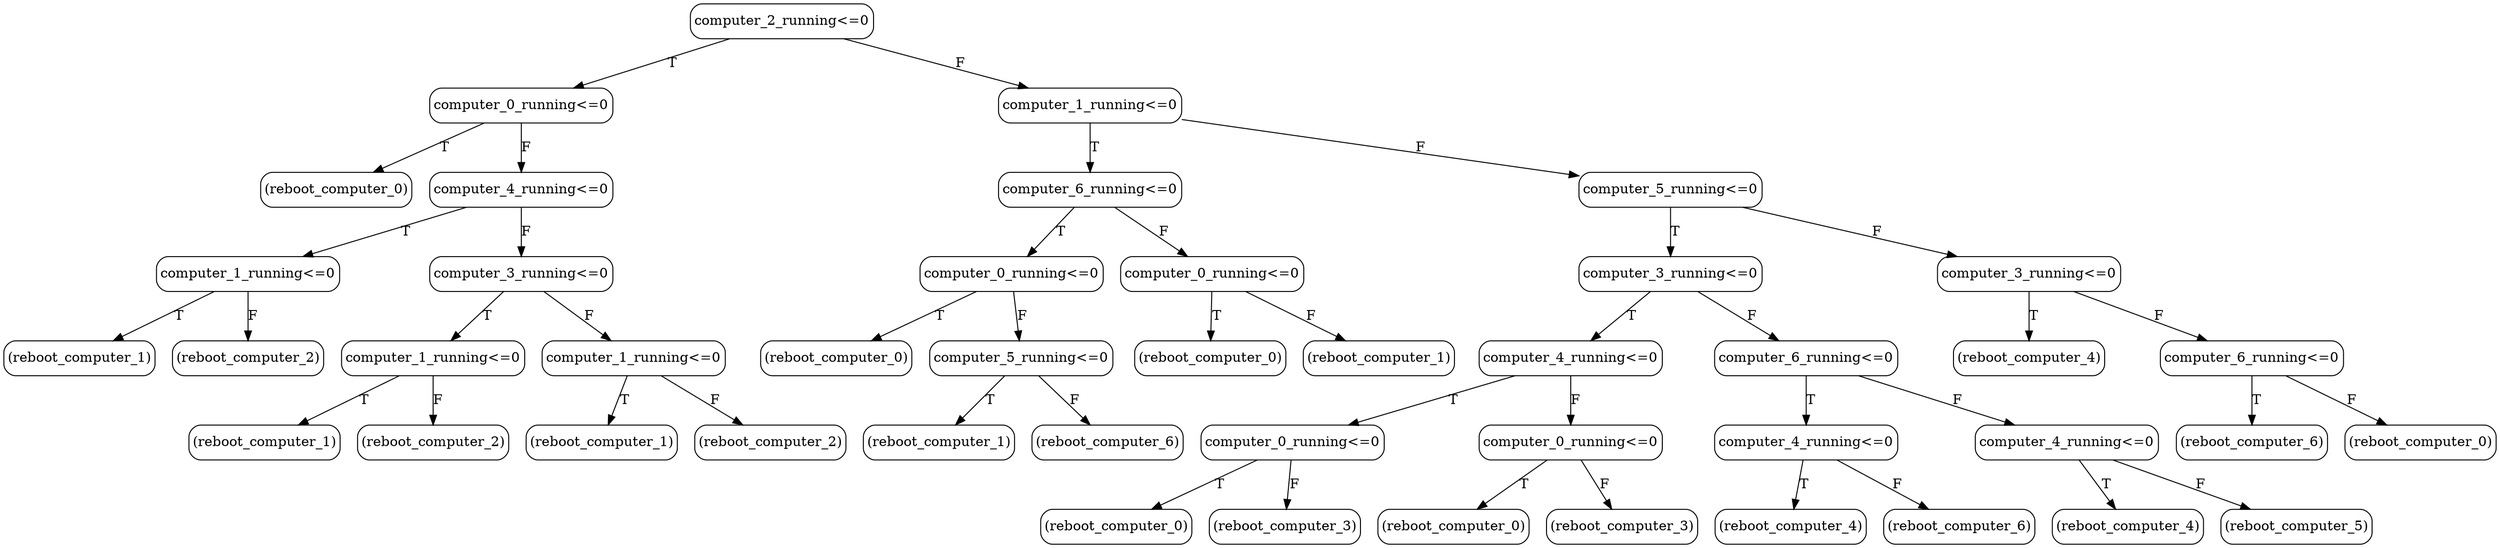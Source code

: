 // decision tree
digraph {
	2 [label="(reboot_computer_0)" margin="0.05,0.05" shape=box style=rounded]
	35 [label="(reboot_computer_1)" margin="0.05,0.05" shape=box style=rounded]
	42 [label="(reboot_computer_2)" margin="0.05,0.05" shape=box style=rounded]
	34 [label="computer_1_running<=0" margin="0.05,0.05" shape=box style=rounded]
	34 -> 35 [label=T]
	34 -> 42 [label=F]
	51 [label="(reboot_computer_1)" margin="0.05,0.05" shape=box style=rounded]
	54 [label="(reboot_computer_2)" margin="0.05,0.05" shape=box style=rounded]
	50 [label="computer_1_running<=0" margin="0.05,0.05" shape=box style=rounded]
	50 -> 51 [label=T]
	50 -> 54 [label=F]
	58 [label="(reboot_computer_1)" margin="0.05,0.05" shape=box style=rounded]
	61 [label="(reboot_computer_2)" margin="0.05,0.05" shape=box style=rounded]
	57 [label="computer_1_running<=0" margin="0.05,0.05" shape=box style=rounded]
	57 -> 58 [label=T]
	57 -> 61 [label=F]
	49 [label="computer_3_running<=0" margin="0.05,0.05" shape=box style=rounded]
	49 -> 50 [label=T]
	49 -> 57 [label=F]
	33 [label="computer_4_running<=0" margin="0.05,0.05" shape=box style=rounded]
	33 -> 34 [label=T]
	33 -> 49 [label=F]
	1 [label="computer_0_running<=0" margin="0.05,0.05" shape=box style=rounded]
	1 -> 2 [label=T]
	1 -> 33 [label=F]
	67 [label="(reboot_computer_0)" margin="0.05,0.05" shape=box style=rounded]
	79 [label="(reboot_computer_1)" margin="0.05,0.05" shape=box style=rounded]
	80 [label="(reboot_computer_6)" margin="0.05,0.05" shape=box style=rounded]
	74 [label="computer_5_running<=0" margin="0.05,0.05" shape=box style=rounded]
	74 -> 79 [label=T]
	74 -> 80 [label=F]
	66 [label="computer_0_running<=0" margin="0.05,0.05" shape=box style=rounded]
	66 -> 67 [label=T]
	66 -> 74 [label=F]
	82 [label="(reboot_computer_0)" margin="0.05,0.05" shape=box style=rounded]
	89 [label="(reboot_computer_1)" margin="0.05,0.05" shape=box style=rounded]
	81 [label="computer_0_running<=0" margin="0.05,0.05" shape=box style=rounded]
	81 -> 82 [label=T]
	81 -> 89 [label=F]
	65 [label="computer_6_running<=0" margin="0.05,0.05" shape=box style=rounded]
	65 -> 66 [label=T]
	65 -> 81 [label=F]
	100 [label="(reboot_computer_0)" margin="0.05,0.05" shape=box style=rounded]
	101 [label="(reboot_computer_3)" margin="0.05,0.05" shape=box style=rounded]
	99 [label="computer_0_running<=0" margin="0.05,0.05" shape=box style=rounded]
	99 -> 100 [label=T]
	99 -> 101 [label=F]
	103 [label="(reboot_computer_0)" margin="0.05,0.05" shape=box style=rounded]
	104 [label="(reboot_computer_3)" margin="0.05,0.05" shape=box style=rounded]
	102 [label="computer_0_running<=0" margin="0.05,0.05" shape=box style=rounded]
	102 -> 103 [label=T]
	102 -> 104 [label=F]
	98 [label="computer_4_running<=0" margin="0.05,0.05" shape=box style=rounded]
	98 -> 99 [label=T]
	98 -> 102 [label=F]
	107 [label="(reboot_computer_4)" margin="0.05,0.05" shape=box style=rounded]
	108 [label="(reboot_computer_6)" margin="0.05,0.05" shape=box style=rounded]
	106 [label="computer_4_running<=0" margin="0.05,0.05" shape=box style=rounded]
	106 -> 107 [label=T]
	106 -> 108 [label=F]
	110 [label="(reboot_computer_4)" margin="0.05,0.05" shape=box style=rounded]
	111 [label="(reboot_computer_5)" margin="0.05,0.05" shape=box style=rounded]
	109 [label="computer_4_running<=0" margin="0.05,0.05" shape=box style=rounded]
	109 -> 110 [label=T]
	109 -> 111 [label=F]
	105 [label="computer_6_running<=0" margin="0.05,0.05" shape=box style=rounded]
	105 -> 106 [label=T]
	105 -> 109 [label=F]
	97 [label="computer_3_running<=0" margin="0.05,0.05" shape=box style=rounded]
	97 -> 98 [label=T]
	97 -> 105 [label=F]
	113 [label="(reboot_computer_4)" margin="0.05,0.05" shape=box style=rounded]
	125 [label="(reboot_computer_6)" margin="0.05,0.05" shape=box style=rounded]
	126 [label="(reboot_computer_0)" margin="0.05,0.05" shape=box style=rounded]
	120 [label="computer_6_running<=0" margin="0.05,0.05" shape=box style=rounded]
	120 -> 125 [label=T]
	120 -> 126 [label=F]
	112 [label="computer_3_running<=0" margin="0.05,0.05" shape=box style=rounded]
	112 -> 113 [label=T]
	112 -> 120 [label=F]
	96 [label="computer_5_running<=0" margin="0.05,0.05" shape=box style=rounded]
	96 -> 97 [label=T]
	96 -> 112 [label=F]
	64 [label="computer_1_running<=0" margin="0.05,0.05" shape=box style=rounded]
	64 -> 65 [label=T]
	64 -> 96 [label=F]
	0 [label="computer_2_running<=0" margin="0.05,0.05" shape=box style=rounded]
	0 -> 1 [label=T]
	0 -> 64 [label=F]
}
